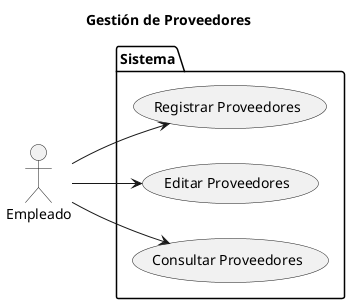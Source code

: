 @startuml CU_proveedores

left to right direction

title Gestión de Proveedores

actor Empleado as User

package Sistema {

    USECASE "Registrar Proveedores" as UC_Registrar
    USECASE "Editar Proveedores" as UC_Editar
    USECASE "Consultar Proveedores" as UC_Consultar

}

User --> UC_Registrar
User --> UC_Editar
User --> UC_Consultar

@enduml